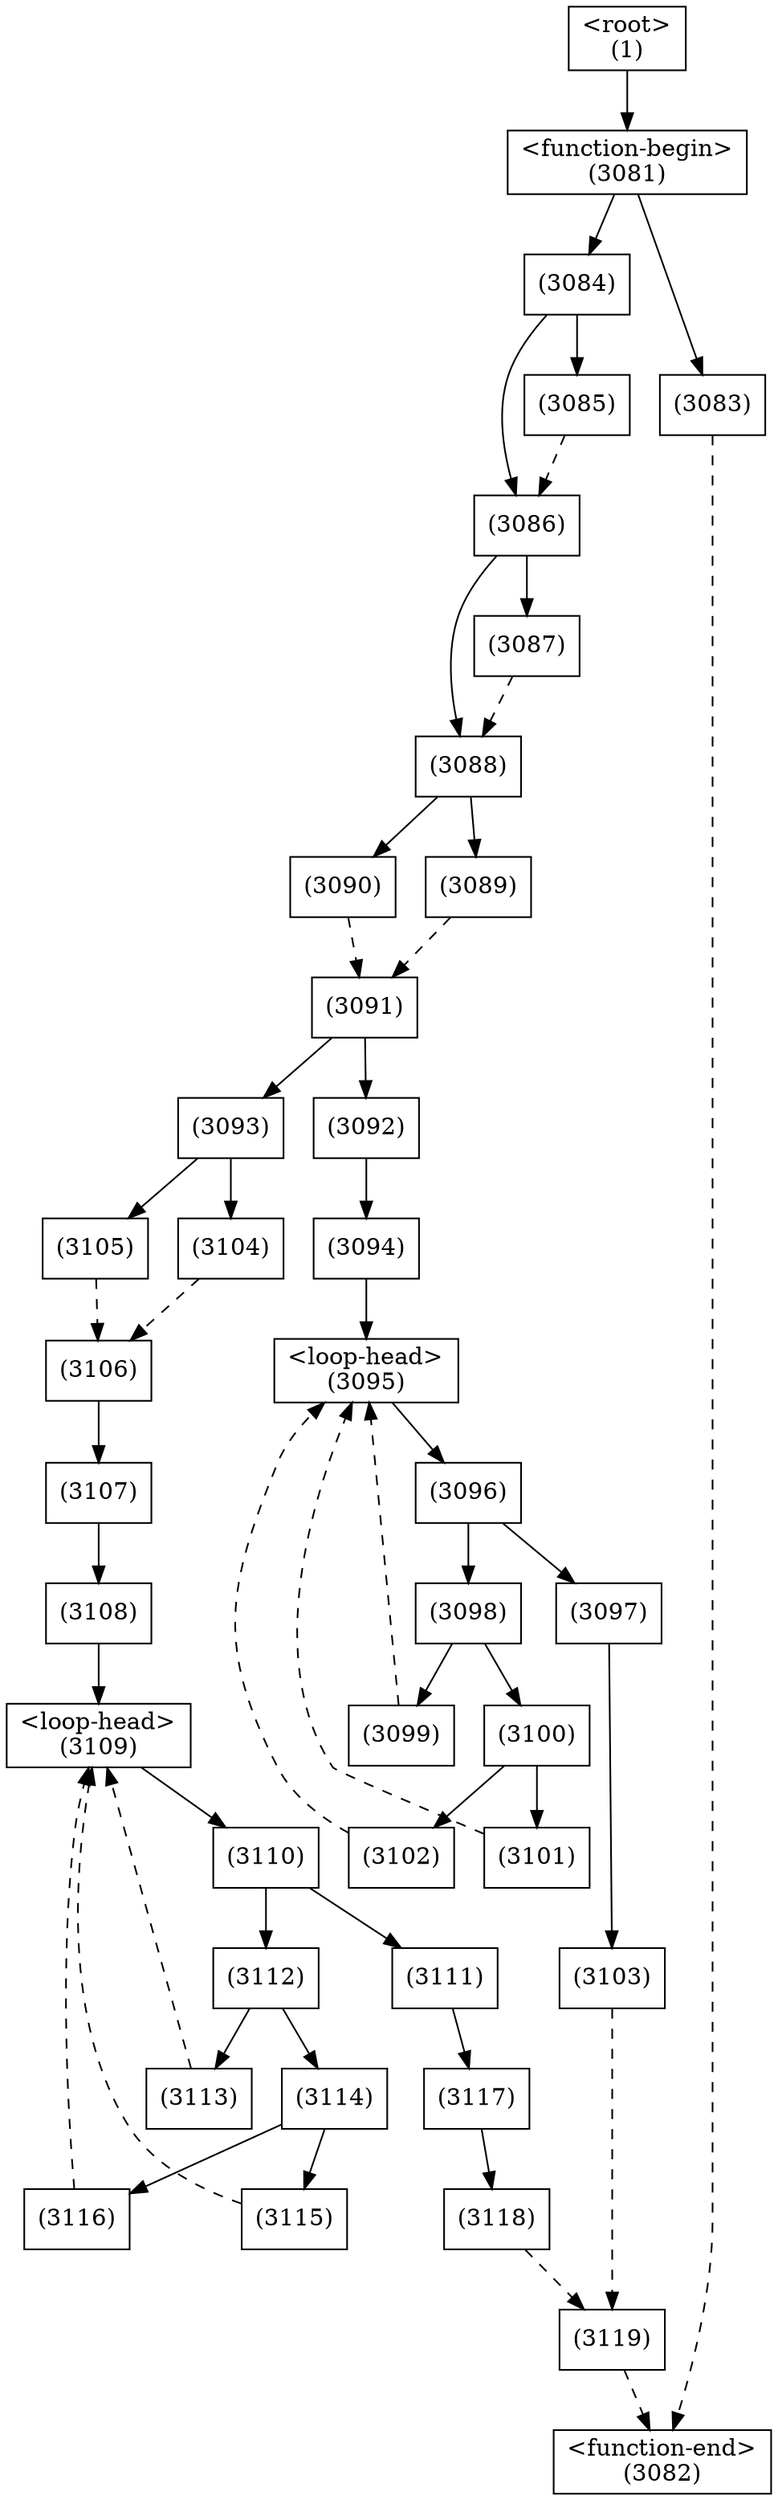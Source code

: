 digraph graphname {
n3119 [shape=box,label="(3119)"];
n3118 -> n3119[style="dashed"];
n3103 -> n3119[style="dashed"];
n3118 [shape=box,label="(3118)"];
n3117 -> n3118[style="solid"];
n3117 [shape=box,label="(3117)"];
n3111 -> n3117[style="solid"];
n3116 [shape=box,label="(3116)"];
n3114 -> n3116[style="solid"];
n3115 [shape=box,label="(3115)"];
n3114 -> n3115[style="solid"];
n3114 [shape=box,label="(3114)"];
n3112 -> n3114[style="solid"];
n3113 [shape=box,label="(3113)"];
n3112 -> n3113[style="solid"];
n3112 [shape=box,label="(3112)"];
n3110 -> n3112[style="solid"];
n3111 [shape=box,label="(3111)"];
n3110 -> n3111[style="solid"];
n3110 [shape=box,label="(3110)"];
n3109 -> n3110[style="solid"];
n3109 [shape=box,label="<loop-head>
(3109)"];
n3116 -> n3109[style="dashed"];
n3115 -> n3109[style="dashed"];
n3113 -> n3109[style="dashed"];
n3108 -> n3109[style="solid"];
n3108 [shape=box,label="(3108)"];
n3107 -> n3108[style="solid"];
n3107 [shape=box,label="(3107)"];
n3106 -> n3107[style="solid"];
n3106 [shape=box,label="(3106)"];
n3105 -> n3106[style="dashed"];
n3104 -> n3106[style="dashed"];
n3105 [shape=box,label="(3105)"];
n3093 -> n3105[style="solid"];
n3104 [shape=box,label="(3104)"];
n3093 -> n3104[style="solid"];
n3103 [shape=box,label="(3103)"];
n3097 -> n3103[style="solid"];
n3102 [shape=box,label="(3102)"];
n3100 -> n3102[style="solid"];
n3101 [shape=box,label="(3101)"];
n3100 -> n3101[style="solid"];
n3100 [shape=box,label="(3100)"];
n3098 -> n3100[style="solid"];
n3099 [shape=box,label="(3099)"];
n3098 -> n3099[style="solid"];
n3098 [shape=box,label="(3098)"];
n3096 -> n3098[style="solid"];
n3097 [shape=box,label="(3097)"];
n3096 -> n3097[style="solid"];
n3096 [shape=box,label="(3096)"];
n3095 -> n3096[style="solid"];
n3095 [shape=box,label="<loop-head>
(3095)"];
n3102 -> n3095[style="dashed"];
n3101 -> n3095[style="dashed"];
n3099 -> n3095[style="dashed"];
n3094 -> n3095[style="solid"];
n3094 [shape=box,label="(3094)"];
n3092 -> n3094[style="solid"];
n3093 [shape=box,label="(3093)"];
n3091 -> n3093[style="solid"];
n3092 [shape=box,label="(3092)"];
n3091 -> n3092[style="solid"];
n3091 [shape=box,label="(3091)"];
n3090 -> n3091[style="dashed"];
n3089 -> n3091[style="dashed"];
n3090 [shape=box,label="(3090)"];
n3088 -> n3090[style="solid"];
n3089 [shape=box,label="(3089)"];
n3088 -> n3089[style="solid"];
n3088 [shape=box,label="(3088)"];
n3087 -> n3088[style="dashed"];
n3086 -> n3088[style="solid"];
n3087 [shape=box,label="(3087)"];
n3086 -> n3087[style="solid"];
n3086 [shape=box,label="(3086)"];
n3085 -> n3086[style="dashed"];
n3084 -> n3086[style="solid"];
n3085 [shape=box,label="(3085)"];
n3084 -> n3085[style="solid"];
n3084 [shape=box,label="(3084)"];
n3081 -> n3084[style="solid"];
n3083 [shape=box,label="(3083)"];
n3081 -> n3083[style="solid"];
n3082 [shape=box,label="<function-end>
(3082)"];
n3119 -> n3082[style="dashed"];
n3083 -> n3082[style="dashed"];
n3081 [shape=box,label="<function-begin>
(3081)"];
n1 -> n3081[style="solid"];
n1 [shape=box,label="<root>
(1)"];
}
